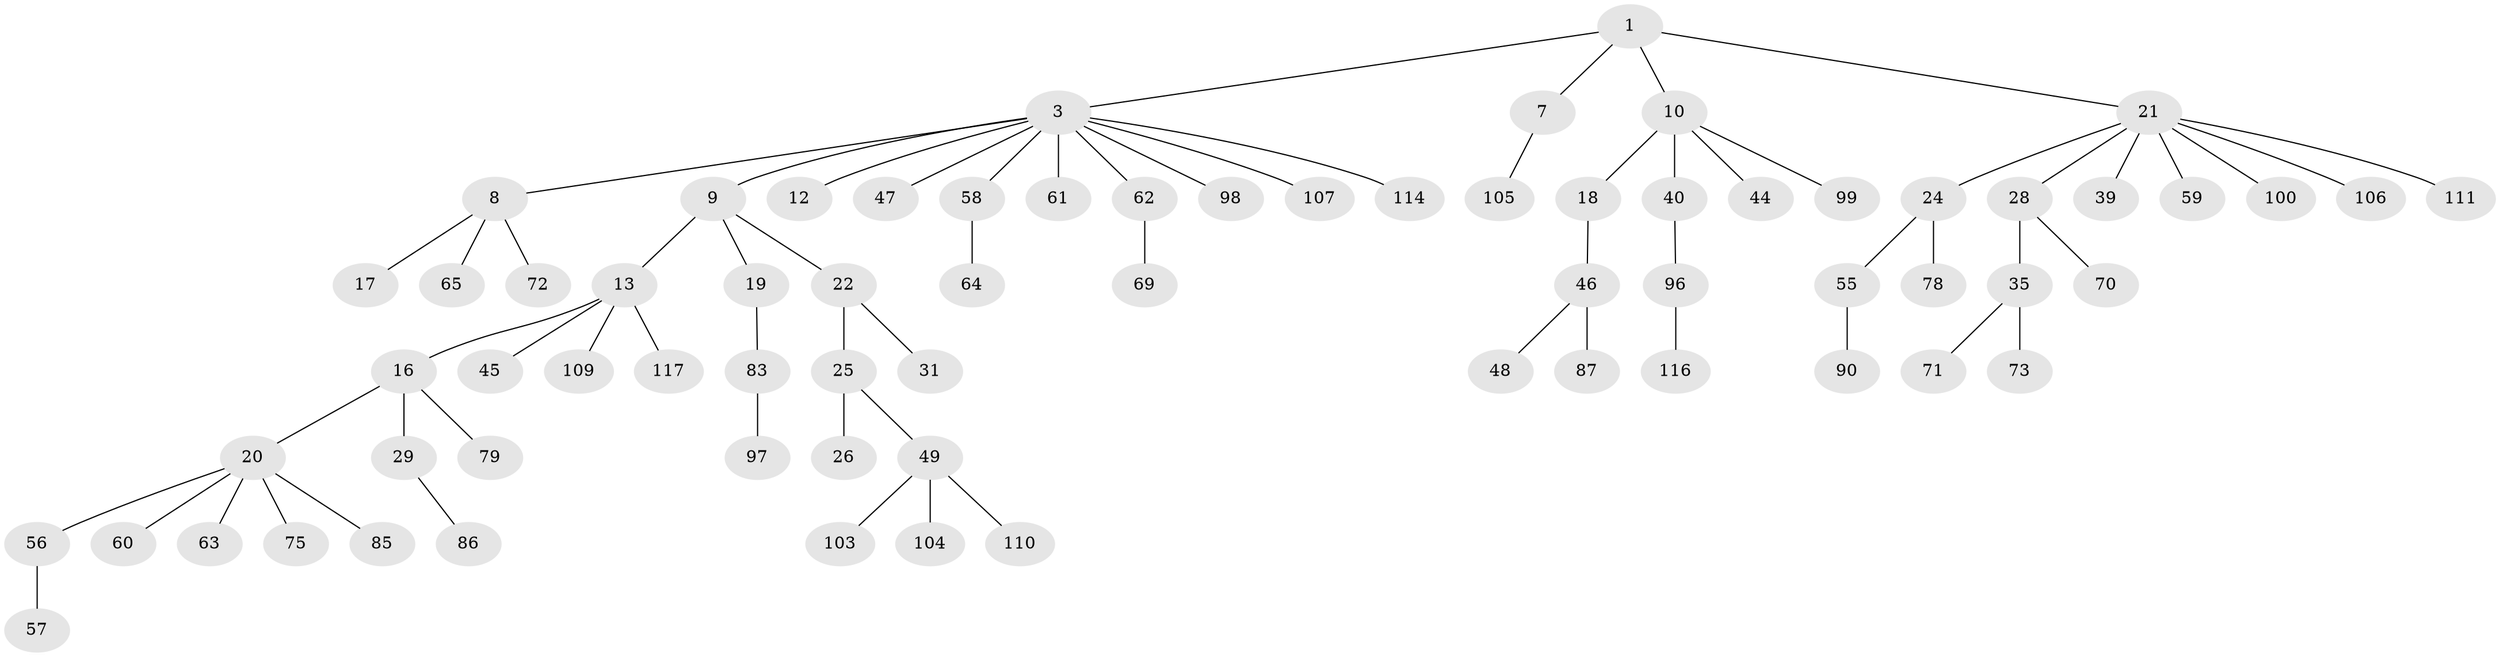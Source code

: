 // original degree distribution, {3: 0.1016949152542373, 6: 0.00847457627118644, 5: 0.059322033898305086, 4: 0.05084745762711865, 2: 0.288135593220339, 1: 0.4830508474576271, 8: 0.00847457627118644}
// Generated by graph-tools (version 1.1) at 2025/19/03/04/25 18:19:14]
// undirected, 70 vertices, 69 edges
graph export_dot {
graph [start="1"]
  node [color=gray90,style=filled];
  1 [super="+2"];
  3 [super="+38+6+4+41+42"];
  7 [super="+68"];
  8;
  9 [super="+11"];
  10;
  12;
  13 [super="+14+51+32"];
  16 [super="+101"];
  17 [super="+27+80"];
  18 [super="+23"];
  19;
  20 [super="+30+33+76+66"];
  21;
  22;
  24 [super="+54+52+37"];
  25;
  26;
  28;
  29;
  31 [super="+89"];
  35 [super="+36+93+95"];
  39 [super="+112"];
  40;
  44;
  45;
  46;
  47;
  48 [super="+77"];
  49 [super="+53+74"];
  55;
  56;
  57;
  58;
  59;
  60;
  61;
  62;
  63;
  64;
  65 [super="+102"];
  69 [super="+108"];
  70;
  71 [super="+94"];
  72;
  73;
  75 [super="+84"];
  78 [super="+92"];
  79;
  83;
  85;
  86;
  87;
  90;
  96;
  97;
  98;
  99 [super="+115"];
  100;
  103;
  104;
  105;
  106 [super="+113"];
  107;
  109;
  110;
  111 [super="+118"];
  114;
  116;
  117;
  1 -- 10;
  1 -- 21;
  1 -- 3;
  1 -- 7;
  3 -- 107;
  3 -- 114;
  3 -- 47;
  3 -- 98;
  3 -- 8;
  3 -- 9;
  3 -- 12;
  3 -- 58;
  3 -- 61;
  3 -- 62;
  7 -- 105;
  8 -- 17;
  8 -- 65;
  8 -- 72;
  9 -- 19;
  9 -- 13;
  9 -- 22;
  10 -- 18;
  10 -- 40;
  10 -- 44;
  10 -- 99;
  13 -- 45;
  13 -- 16;
  13 -- 109;
  13 -- 117;
  16 -- 20;
  16 -- 29;
  16 -- 79;
  18 -- 46;
  19 -- 83;
  20 -- 56;
  20 -- 75;
  20 -- 60;
  20 -- 63;
  20 -- 85;
  21 -- 24;
  21 -- 28;
  21 -- 39;
  21 -- 59;
  21 -- 100;
  21 -- 106;
  21 -- 111;
  22 -- 25;
  22 -- 31;
  24 -- 78;
  24 -- 55;
  25 -- 26;
  25 -- 49;
  28 -- 35;
  28 -- 70;
  29 -- 86;
  35 -- 71;
  35 -- 73;
  40 -- 96;
  46 -- 48;
  46 -- 87;
  49 -- 103;
  49 -- 104;
  49 -- 110;
  55 -- 90;
  56 -- 57;
  58 -- 64;
  62 -- 69;
  83 -- 97;
  96 -- 116;
}

